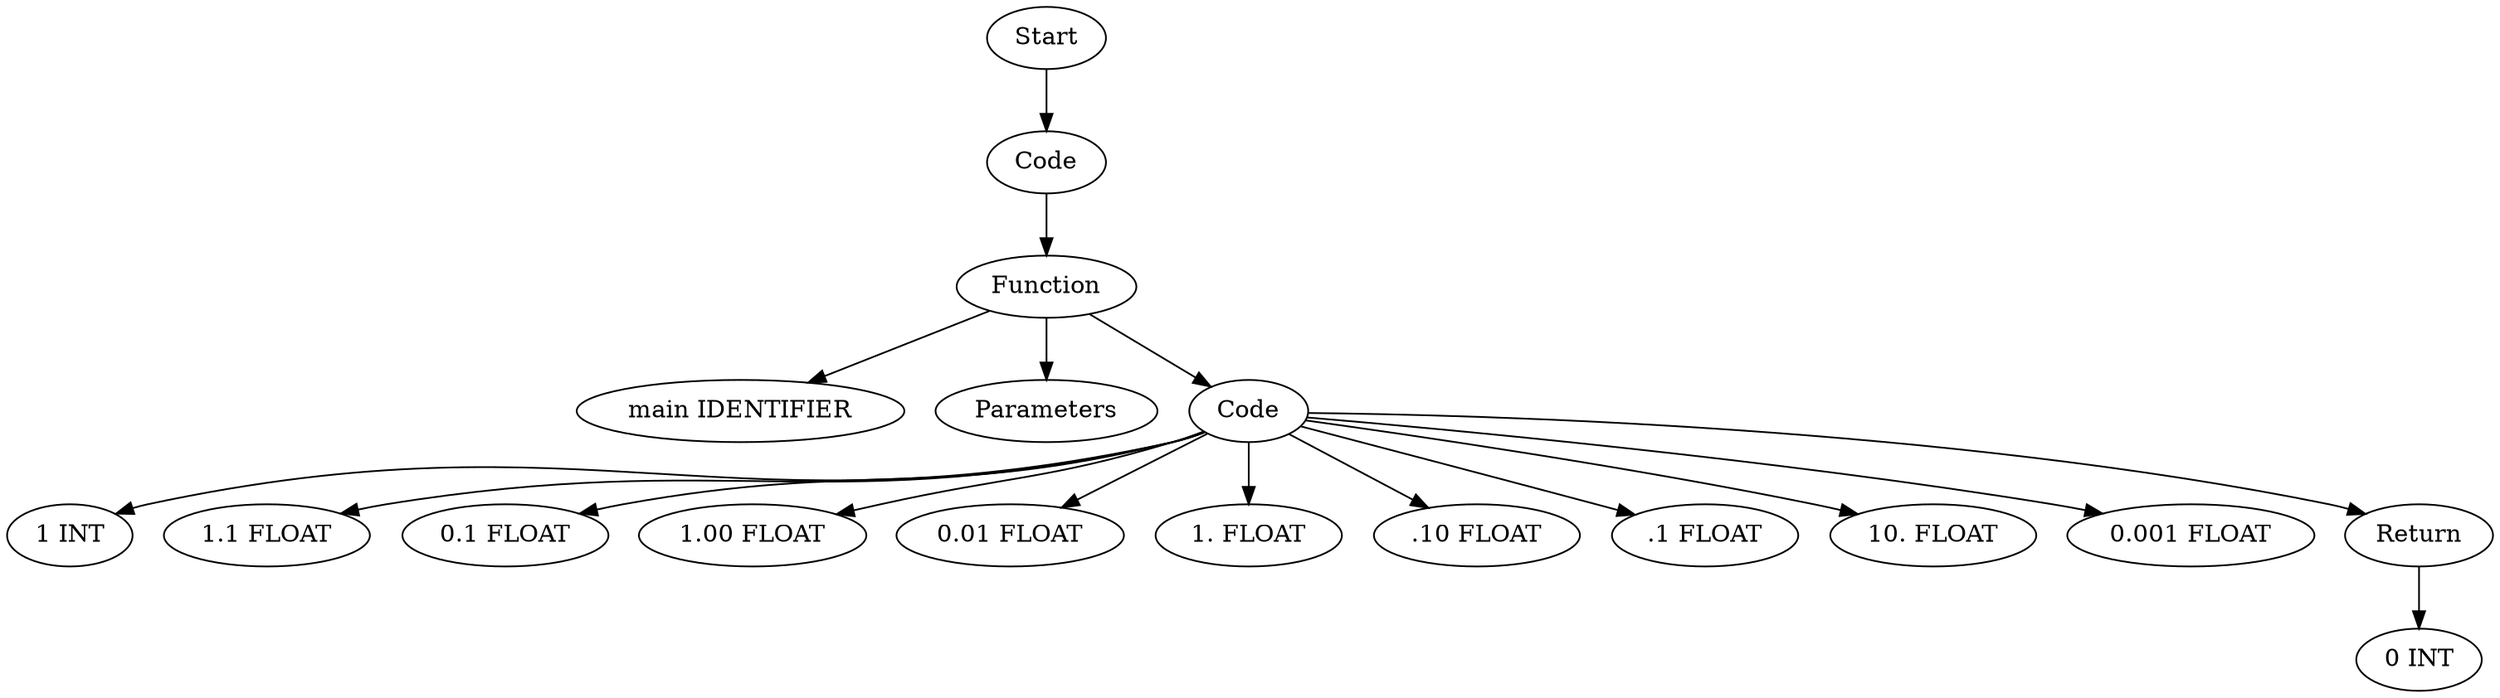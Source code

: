 digraph AST {
  "131923901923984" [label="Start"];
  "131923901923984" -> "131923901924608";
  "131923901924608" [label="Code"];
  "131923901924608" -> "131923901936416";
  "131923901936416" [label="Function"];
  "131923901936416" -> "131923901937040";
  "131923901936416" -> "131923901937088";
  "131923901936416" -> "131923901937136";
  "131923901937040" [label="main IDENTIFIER"];
  "131923901937088" [label="Parameters"];
  "131923901937136" [label="Code"];
  "131923901937136" -> "131923901937568";
  "131923901937136" -> "131923901937664";
  "131923901937136" -> "131923901937712";
  "131923901937136" -> "131923901937760";
  "131923901937136" -> "131923901937808";
  "131923901937136" -> "131923901937856";
  "131923901937136" -> "131923901937904";
  "131923901937136" -> "131923901937952";
  "131923901937136" -> "131923901938000";
  "131923901937136" -> "131923901938048";
  "131923901937136" -> "131923901938096";
  "131923901937568" [label="1 INT"];
  "131923901937664" [label="1.1 FLOAT"];
  "131923901937712" [label="0.1 FLOAT"];
  "131923901937760" [label="1.00 FLOAT"];
  "131923901937808" [label="0.01 FLOAT"];
  "131923901937856" [label="1. FLOAT"];
  "131923901937904" [label=".10 FLOAT"];
  "131923901937952" [label=".1 FLOAT"];
  "131923901938000" [label="10. FLOAT"];
  "131923901938048" [label="0.001 FLOAT"];
  "131923901938096" [label="Return"];
  "131923901938096" -> "131923901938192";
  "131923901938192" [label="0 INT"];
}
